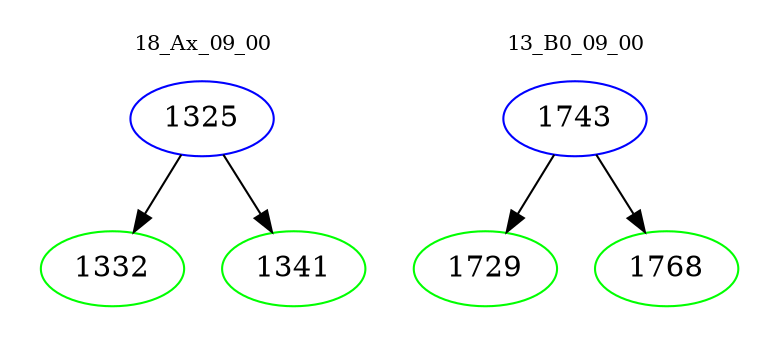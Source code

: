 digraph{
subgraph cluster_0 {
color = white
label = "18_Ax_09_00";
fontsize=10;
T0_1325 [label="1325", color="blue"]
T0_1325 -> T0_1332 [color="black"]
T0_1332 [label="1332", color="green"]
T0_1325 -> T0_1341 [color="black"]
T0_1341 [label="1341", color="green"]
}
subgraph cluster_1 {
color = white
label = "13_B0_09_00";
fontsize=10;
T1_1743 [label="1743", color="blue"]
T1_1743 -> T1_1729 [color="black"]
T1_1729 [label="1729", color="green"]
T1_1743 -> T1_1768 [color="black"]
T1_1768 [label="1768", color="green"]
}
}
